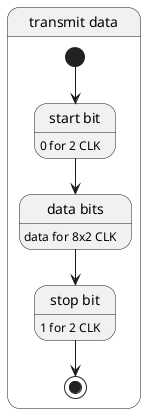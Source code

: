 @startuml dmxPioCode
    state "transmit data" as datatrans {
        state "start bit" as startBit 
        startBit: 0 for 2 CLK


        state "data bits" as dataBits
        dataBits: data for 8x2 CLK

        state "stop bit"  as stopBits
        stopBits: 1 for 2 CLK

        [*] -d-> startBit
        startBit -d-> dataBits
        dataBits -d-> stopBits
        stopBits -d-> [*] 
    }
    
    
@enduml